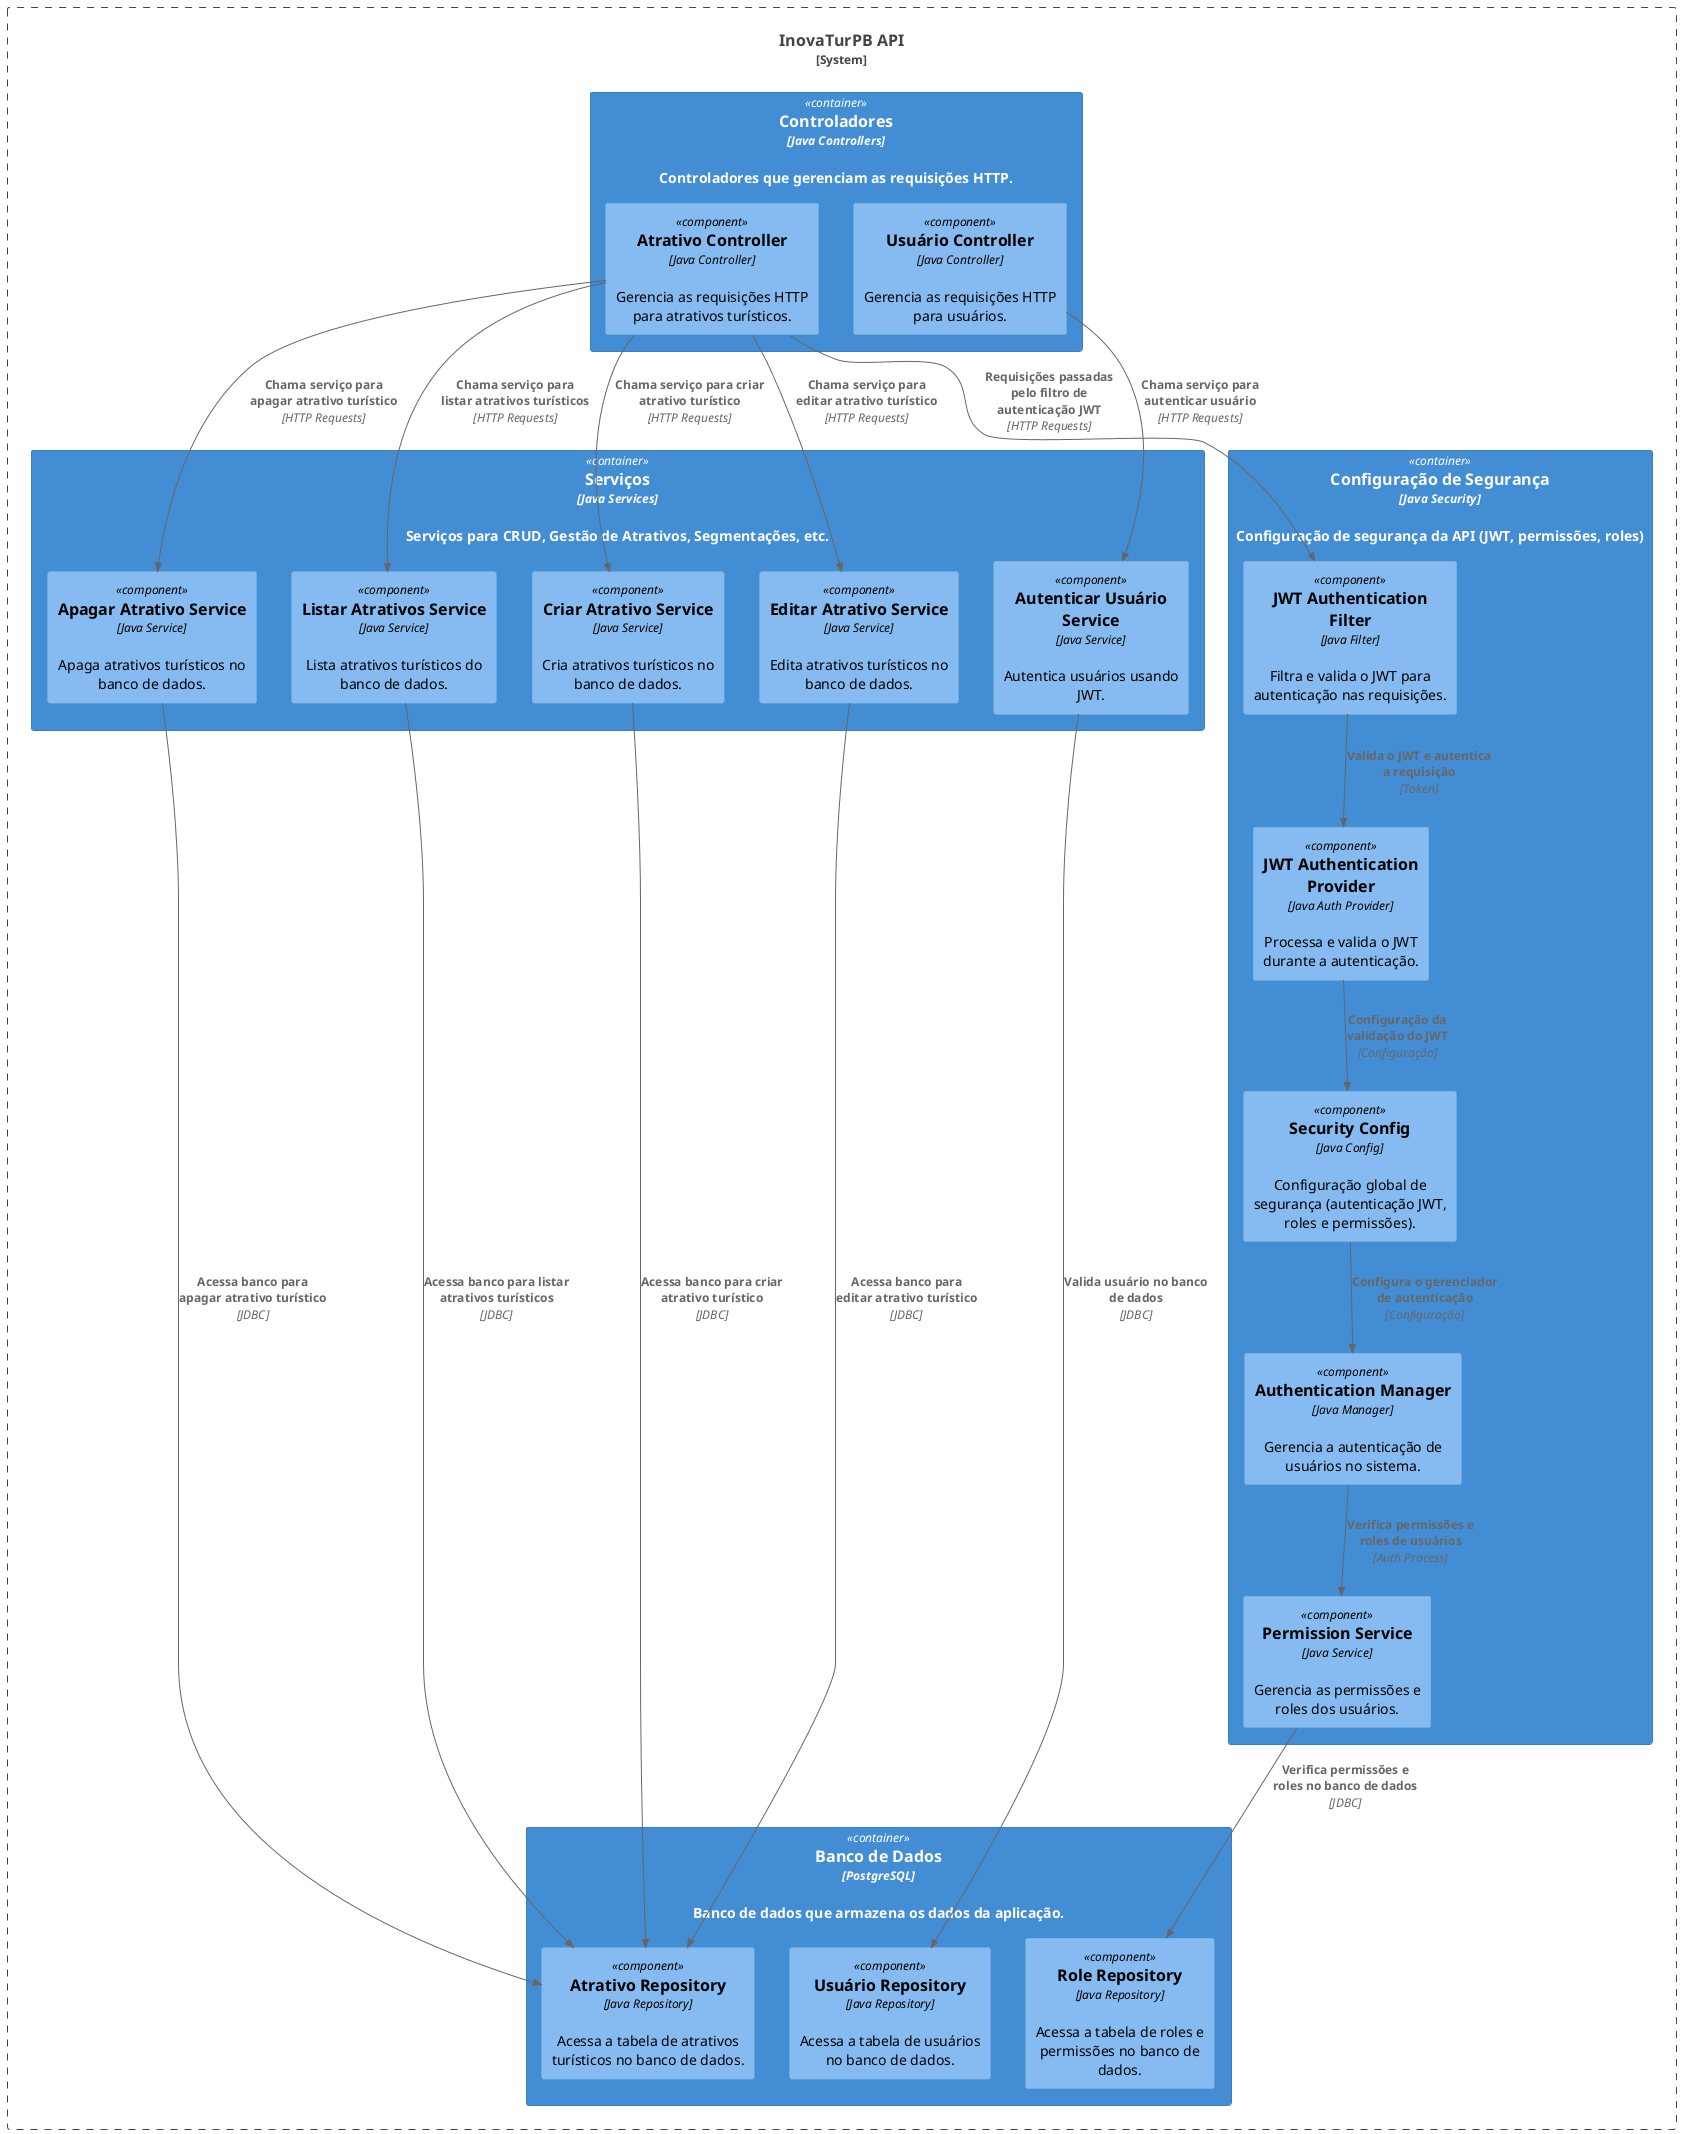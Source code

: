 @startuml
!define C4_COMPONENT
!include <C4/C4_Component.puml>

System_Boundary(inovaturpb_api, "InovaTurPB API") {

    ' Container de Serviços e Controladores
    Container(inovaturpb_services, "Serviços", "Java Services", "Serviços para CRUD, Gestão de Atrativos, Segmentações, etc.") {
        Component(criarAtrativoService, "Criar Atrativo Service", "Java Service", "Cria atrativos turísticos no banco de dados.")
        Component(editarAtrativoService, "Editar Atrativo Service", "Java Service", "Edita atrativos turísticos no banco de dados.")
        Component(apagarAtrativoService, "Apagar Atrativo Service", "Java Service", "Apaga atrativos turísticos no banco de dados.")
        Component(listarAtrativosService, "Listar Atrativos Service", "Java Service", "Lista atrativos turísticos do banco de dados.")
        Component(autenticarUsuarioService, "Autenticar Usuário Service", "Java Service", "Autentica usuários usando JWT.")
    }

    ' Container de Controladores
    Container(inovaturpb_api_controllers, "Controladores", "Java Controllers", "Controladores que gerenciam as requisições HTTP.") {
        Component(atrativoController, "Atrativo Controller", "Java Controller", "Gerencia as requisições HTTP para atrativos turísticos.")
        Component(usuarioController, "Usuário Controller", "Java Controller", "Gerencia as requisições HTTP para usuários.")
    }

    ' Container de Configuração de Segurança
    Container(inovaturpb_api_security, "Configuração de Segurança", "Java Security", "Configuração de segurança da API (JWT, permissões, roles)") {
        Component(jwtAuthenticationFilter, "JWT Authentication Filter", "Java Filter", "Filtra e valida o JWT para autenticação nas requisições.")
        Component(jwtAuthenticationProvider, "JWT Authentication Provider", "Java Auth Provider", "Processa e valida o JWT durante a autenticação.")
        Component(securityConfig, "Security Config", "Java Config", "Configuração global de segurança (autenticação JWT, roles e permissões).")
        Component(authenticationManager, "Authentication Manager", "Java Manager", "Gerencia a autenticação de usuários no sistema.")
        Component(permissionService, "Permission Service", "Java Service", "Gerencia as permissões e roles dos usuários.")
    }

    ' Container de Banco de Dados
    Container(inovaturpb_db, "Banco de Dados", "PostgreSQL", "Banco de dados que armazena os dados da aplicação.") {
        Component(usuarioRepository, "Usuário Repository", "Java Repository", "Acessa a tabela de usuários no banco de dados.")
        Component(atrativoRepository, "Atrativo Repository", "Java Repository", "Acessa a tabela de atrativos turísticos no banco de dados.")
        Component(roleRepository, "Role Repository", "Java Repository", "Acessa a tabela de roles e permissões no banco de dados.")
    }
}

' Relacionamentos entre Controladores, Serviços e Repositórios
Rel(atrativoController, criarAtrativoService, "Chama serviço para criar atrativo turístico", "HTTP Requests")
Rel(atrativoController, editarAtrativoService, "Chama serviço para editar atrativo turístico", "HTTP Requests")
Rel(atrativoController, apagarAtrativoService, "Chama serviço para apagar atrativo turístico", "HTTP Requests")
Rel(atrativoController, listarAtrativosService, "Chama serviço para listar atrativos turísticos", "HTTP Requests")

Rel(usuarioController, autenticarUsuarioService, "Chama serviço para autenticar usuário", "HTTP Requests")

' Relacionamentos de segurança (JWT, AuthProvider, etc.)
Rel(atrativoController, jwtAuthenticationFilter, "Requisições passadas pelo filtro de autenticação JWT", "HTTP Requests")
Rel(jwtAuthenticationFilter, jwtAuthenticationProvider, "Valida o JWT e autentica a requisição", "Token")
Rel(jwtAuthenticationProvider, securityConfig, "Configuração da validação do JWT", "Configuração")
Rel(securityConfig, authenticationManager, "Configura o gerenciador de autenticação", "Configuração")
Rel(authenticationManager, permissionService, "Verifica permissões e roles de usuários", "Auth Process")

' Relacionamentos com Banco de Dados
Rel(criarAtrativoService, atrativoRepository, "Acessa banco para criar atrativo turístico", "JDBC")
Rel(editarAtrativoService, atrativoRepository, "Acessa banco para editar atrativo turístico", "JDBC")
Rel(apagarAtrativoService, atrativoRepository, "Acessa banco para apagar atrativo turístico", "JDBC")
Rel(listarAtrativosService, atrativoRepository, "Acessa banco para listar atrativos turísticos", "JDBC")

Rel(autenticarUsuarioService, usuarioRepository, "Valida usuário no banco de dados", "JDBC")
Rel(permissionService, roleRepository, "Verifica permissões e roles no banco de dados", "JDBC")

@enduml
